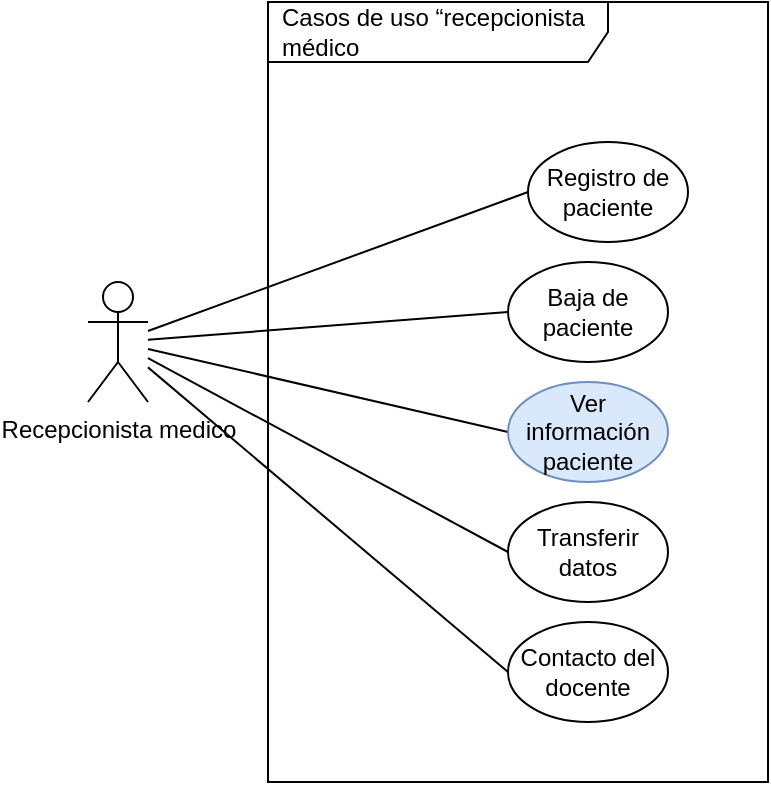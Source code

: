 <mxfile version="20.0.4" type="device" pages="6"><diagram id="LM_47_VSSZPFRyTWQg4p" name="use case"><mxGraphModel dx="898" dy="474" grid="1" gridSize="10" guides="1" tooltips="1" connect="1" arrows="1" fold="1" page="1" pageScale="1" pageWidth="827" pageHeight="1169" math="0" shadow="0"><root><mxCell id="0"/><mxCell id="1" parent="0"/><mxCell id="3_a0wXXt31i2NDI_xfSq-1" value="&lt;span style=&quot;text-align: center;&quot;&gt;Casos&amp;nbsp;&lt;/span&gt;&lt;span style=&quot;text-align: center;&quot;&gt;de uso&amp;nbsp;&lt;/span&gt;&lt;span style=&quot;text-align: center;&quot;&gt;“recepcionista&lt;/span&gt;&lt;br style=&quot;text-align: center;&quot;&gt;&lt;span style=&quot;text-align: center;&quot;&gt;médico&lt;/span&gt;" style="shape=umlFrame;whiteSpace=wrap;html=1;width=170;height=30;boundedLbl=1;verticalAlign=middle;align=left;spacingLeft=5;" vertex="1" parent="1"><mxGeometry x="340" y="195" width="250" height="390" as="geometry"/></mxCell><mxCell id="3_a0wXXt31i2NDI_xfSq-2" style="rounded=0;orthogonalLoop=1;jettySize=auto;html=1;entryX=0;entryY=0.5;entryDx=0;entryDy=0;endArrow=none;endFill=0;" edge="1" parent="1" source="3_a0wXXt31i2NDI_xfSq-7" target="3_a0wXXt31i2NDI_xfSq-8"><mxGeometry relative="1" as="geometry"/></mxCell><mxCell id="3_a0wXXt31i2NDI_xfSq-3" style="edgeStyle=none;rounded=0;orthogonalLoop=1;jettySize=auto;html=1;entryX=0;entryY=0.5;entryDx=0;entryDy=0;endArrow=none;endFill=0;" edge="1" parent="1" source="3_a0wXXt31i2NDI_xfSq-7" target="3_a0wXXt31i2NDI_xfSq-9"><mxGeometry relative="1" as="geometry"/></mxCell><mxCell id="3_a0wXXt31i2NDI_xfSq-4" style="edgeStyle=none;rounded=0;orthogonalLoop=1;jettySize=auto;html=1;entryX=0;entryY=0.5;entryDx=0;entryDy=0;endArrow=none;endFill=0;" edge="1" parent="1" source="3_a0wXXt31i2NDI_xfSq-7" target="3_a0wXXt31i2NDI_xfSq-10"><mxGeometry relative="1" as="geometry"/></mxCell><mxCell id="3_a0wXXt31i2NDI_xfSq-5" style="edgeStyle=none;rounded=0;orthogonalLoop=1;jettySize=auto;html=1;entryX=0;entryY=0.5;entryDx=0;entryDy=0;endArrow=none;endFill=0;" edge="1" parent="1" source="3_a0wXXt31i2NDI_xfSq-7" target="3_a0wXXt31i2NDI_xfSq-11"><mxGeometry relative="1" as="geometry"/></mxCell><mxCell id="3_a0wXXt31i2NDI_xfSq-6" style="edgeStyle=none;rounded=0;orthogonalLoop=1;jettySize=auto;html=1;entryX=0;entryY=0.5;entryDx=0;entryDy=0;endArrow=none;endFill=0;" edge="1" parent="1" source="3_a0wXXt31i2NDI_xfSq-7" target="3_a0wXXt31i2NDI_xfSq-12"><mxGeometry relative="1" as="geometry"/></mxCell><mxCell id="3_a0wXXt31i2NDI_xfSq-7" value="Recepcionista medico" style="shape=umlActor;verticalLabelPosition=bottom;verticalAlign=top;html=1;" vertex="1" parent="1"><mxGeometry x="250" y="335" width="30" height="60" as="geometry"/></mxCell><mxCell id="3_a0wXXt31i2NDI_xfSq-8" value="Registro de paciente" style="ellipse;whiteSpace=wrap;html=1;" vertex="1" parent="1"><mxGeometry x="470" y="265" width="80" height="50" as="geometry"/></mxCell><mxCell id="3_a0wXXt31i2NDI_xfSq-9" value="Baja de paciente" style="ellipse;whiteSpace=wrap;html=1;" vertex="1" parent="1"><mxGeometry x="460" y="325" width="80" height="50" as="geometry"/></mxCell><mxCell id="3_a0wXXt31i2NDI_xfSq-10" value="Ver información paciente" style="ellipse;whiteSpace=wrap;html=1;fillColor=#dae8fc;strokeColor=#6c8ebf;" vertex="1" parent="1"><mxGeometry x="460" y="385" width="80" height="50" as="geometry"/></mxCell><mxCell id="3_a0wXXt31i2NDI_xfSq-11" value="Transferir datos" style="ellipse;whiteSpace=wrap;html=1;" vertex="1" parent="1"><mxGeometry x="460" y="445" width="80" height="50" as="geometry"/></mxCell><mxCell id="3_a0wXXt31i2NDI_xfSq-12" value="Contacto del docente" style="ellipse;whiteSpace=wrap;html=1;" vertex="1" parent="1"><mxGeometry x="460" y="505" width="80" height="50" as="geometry"/></mxCell></root></mxGraphModel></diagram><diagram id="kak7GmwThfniCg6aT8Cq" name="secuencia sin diseño"><mxGraphModel dx="898" dy="474" grid="1" gridSize="10" guides="1" tooltips="1" connect="1" arrows="1" fold="1" page="1" pageScale="1" pageWidth="827" pageHeight="1169" math="0" shadow="0"><root><mxCell id="0"/><mxCell id="1" parent="0"/><mxCell id="GVJ_brHhClZYxuN0FLKs-1" value="1. El &lt;font color=&quot;#ff3333&quot;&gt;recepcionista médico &lt;/font&gt;activa el método ViewInfo (ver información) en una instancia P de la clase de objeto &lt;font color=&quot;#3333ff&quot;&gt;PatientInfo&lt;/font&gt;, y suministra el identificador del paciente, PID. P es un objeto de interfaz de usuario, que se despliega como un formato que muestra la información del paciente.&lt;br&gt;&lt;br&gt;2. La instancia P llama a la &lt;font color=&quot;#8d85ff&quot;&gt;base de datos&lt;/font&gt; para regresar la información requerida, y suministra el identificador del recepcionista para permitir la verificación de seguridad (en esta etapa no se preocupe de dónde proviene este UID).&lt;br&gt;&lt;br&gt;3. La base de datos comprueba, mediante un &lt;font color=&quot;#8d85ff&quot;&gt;sistema de autorización&lt;/font&gt;, que el usuario &lt;br&gt;esté autorizado para tal acción.&lt;br&gt;&lt;br&gt;4. Si está autorizado, se regresa la información del paciente y se llena un formato en la pantalla del usuario. Si la autorización falla, entonces se regresa un mensaje de error." style="shape=note2;boundedLbl=1;whiteSpace=wrap;html=1;size=25;verticalAlign=top;align=left;" vertex="1" parent="1"><mxGeometry x="22" y="50" width="230" height="410" as="geometry"/></mxCell><mxCell id="GVJ_brHhClZYxuN0FLKs-2" value="&lt;font color=&quot;#3333ff&quot;&gt;boundary&lt;br&gt;p: PatientInfo&lt;/font&gt;" style="shape=umlLifeline;perimeter=lifelinePerimeter;whiteSpace=wrap;html=1;container=1;collapsible=0;recursiveResize=0;outlineConnect=0;labelBackgroundColor=#FFFFFF;fontColor=#FF3333;" vertex="1" parent="1"><mxGeometry x="422" y="105" width="100" height="405" as="geometry"/></mxCell><mxCell id="GVJ_brHhClZYxuN0FLKs-3" value="" style="html=1;points=[];perimeter=orthogonalPerimeter;labelBackgroundColor=#FFFFFF;fontColor=#8D85FF;" vertex="1" parent="GVJ_brHhClZYxuN0FLKs-2"><mxGeometry x="45" y="85" width="10" height="255" as="geometry"/></mxCell><mxCell id="GVJ_brHhClZYxuN0FLKs-4" value="reportes(info, PID, UID)" style="html=1;verticalAlign=bottom;endArrow=block;rounded=0;fontColor=#0A0A0A;" edge="1" parent="GVJ_brHhClZYxuN0FLKs-2" target="GVJ_brHhClZYxuN0FLKs-9"><mxGeometry width="80" relative="1" as="geometry"><mxPoint x="50" y="115" as="sourcePoint"/><mxPoint x="130" y="115" as="targetPoint"/></mxGeometry></mxCell><mxCell id="GVJ_brHhClZYxuN0FLKs-5" value="Recepcionista médico" style="shape=umlLifeline;participant=umlActor;perimeter=lifelinePerimeter;whiteSpace=wrap;html=1;container=1;collapsible=0;recursiveResize=0;verticalAlign=top;spacingTop=36;outlineConnect=0;labelBackgroundColor=#FFFFFF;fontColor=#FF3333;" vertex="1" parent="1"><mxGeometry x="322" y="110" width="20" height="400" as="geometry"/></mxCell><mxCell id="GVJ_brHhClZYxuN0FLKs-6" value="" style="html=1;points=[];perimeter=orthogonalPerimeter;labelBackgroundColor=#FFFFFF;fontColor=#8D85FF;" vertex="1" parent="GVJ_brHhClZYxuN0FLKs-5"><mxGeometry x="5" y="80" width="10" height="80" as="geometry"/></mxCell><mxCell id="GVJ_brHhClZYxuN0FLKs-7" value="&lt;font color=&quot;#0a0a0a&quot;&gt;ViewInfo (info,PID, UID)&lt;/font&gt;" style="html=1;verticalAlign=bottom;endArrow=block;rounded=0;fontColor=#8D85FF;" edge="1" parent="GVJ_brHhClZYxuN0FLKs-5" target="GVJ_brHhClZYxuN0FLKs-3"><mxGeometry width="80" relative="1" as="geometry"><mxPoint x="10" y="90" as="sourcePoint"/><mxPoint x="90" y="90" as="targetPoint"/></mxGeometry></mxCell><mxCell id="GVJ_brHhClZYxuN0FLKs-8" value="&lt;font color=&quot;#3333ff&quot;&gt;d:&amp;nbsp;&lt;/font&gt; &lt;font color=&quot;#8d85ff&quot;&gt;MHCPMS-DB&lt;/font&gt;" style="shape=umlLifeline;perimeter=lifelinePerimeter;whiteSpace=wrap;html=1;container=1;collapsible=0;recursiveResize=0;outlineConnect=0;labelBackgroundColor=#FFFFFF;fontColor=#FF3333;" vertex="1" parent="1"><mxGeometry x="562" y="105" width="100" height="405" as="geometry"/></mxCell><mxCell id="GVJ_brHhClZYxuN0FLKs-9" value="" style="html=1;points=[];perimeter=orthogonalPerimeter;labelBackgroundColor=#FFFFFF;fontColor=#0A0A0A;" vertex="1" parent="GVJ_brHhClZYxuN0FLKs-8"><mxGeometry x="45" y="105" width="10" height="245" as="geometry"/></mxCell><mxCell id="GVJ_brHhClZYxuN0FLKs-10" value="autizar(info, UID)" style="html=1;verticalAlign=bottom;endArrow=block;rounded=0;fontColor=#0A0A0A;" edge="1" parent="GVJ_brHhClZYxuN0FLKs-8" target="GVJ_brHhClZYxuN0FLKs-11"><mxGeometry width="80" relative="1" as="geometry"><mxPoint x="50" y="135" as="sourcePoint"/><mxPoint x="140" y="135" as="targetPoint"/></mxGeometry></mxCell><mxCell id="GVJ_brHhClZYxuN0FLKs-11" value="&lt;font color=&quot;#3333ff&quot;&gt;as:&amp;nbsp;&lt;/font&gt; &lt;font color=&quot;#8d85ff&quot;&gt;Autorizacion&lt;/font&gt;" style="shape=umlLifeline;perimeter=lifelinePerimeter;whiteSpace=wrap;html=1;container=1;collapsible=0;recursiveResize=0;outlineConnect=0;labelBackgroundColor=#FFFFFF;fontColor=#FF3333;" vertex="1" parent="1"><mxGeometry x="719" y="105" width="100" height="405" as="geometry"/></mxCell><mxCell id="GVJ_brHhClZYxuN0FLKs-12" value="" style="html=1;points=[];perimeter=orthogonalPerimeter;labelBackgroundColor=#FFFFFF;fontColor=#0A0A0A;" vertex="1" parent="GVJ_brHhClZYxuN0FLKs-11"><mxGeometry x="45" y="125" width="10" height="55" as="geometry"/></mxCell><mxCell id="GVJ_brHhClZYxuN0FLKs-13" value="alt" style="shape=umlFrame;tabWidth=110;tabHeight=30;tabPosition=left;html=1;boundedLbl=1;labelInHeader=1;width=140;height=30;labelBackgroundColor=#FFFFFF;fontColor=#0A0A0A;" vertex="1" parent="1"><mxGeometry x="317" y="310" width="465" height="170" as="geometry"/></mxCell><mxCell id="GVJ_brHhClZYxuN0FLKs-14" value="[autorizacion OK]" style="text;labelBackgroundColor=#FFFFFF;fontColor=#0A0A0A;" vertex="1" parent="GVJ_brHhClZYxuN0FLKs-13"><mxGeometry width="100" height="20" relative="1" as="geometry"><mxPoint x="20" y="40" as="offset"/></mxGeometry></mxCell><mxCell id="GVJ_brHhClZYxuN0FLKs-15" value="[autorización falla]" style="line;strokeWidth=1;dashed=1;labelPosition=center;verticalLabelPosition=bottom;align=left;verticalAlign=top;spacingLeft=20;spacingTop=15;labelBackgroundColor=#FFFFFF;fontColor=#0A0A0A;" vertex="1" parent="GVJ_brHhClZYxuN0FLKs-13"><mxGeometry y="70" width="465" height="6.8" as="geometry"/></mxCell><mxCell id="GVJ_brHhClZYxuN0FLKs-16" value="paciente info" style="html=1;verticalAlign=bottom;endArrow=open;dashed=1;endSize=8;rounded=0;fontColor=#0A0A0A;" edge="1" parent="GVJ_brHhClZYxuN0FLKs-13"><mxGeometry relative="1" as="geometry"><mxPoint x="296" y="44.182" as="sourcePoint"/><mxPoint x="155.5" y="44.182" as="targetPoint"/></mxGeometry></mxCell><mxCell id="GVJ_brHhClZYxuN0FLKs-17" value="Error (No hay acceso)" style="html=1;verticalAlign=bottom;endArrow=open;dashed=1;endSize=8;rounded=0;fontColor=#0A0A0A;" edge="1" parent="GVJ_brHhClZYxuN0FLKs-13" target="GVJ_brHhClZYxuN0FLKs-3"><mxGeometry relative="1" as="geometry"><mxPoint x="295" y="100" as="sourcePoint"/><mxPoint x="215" y="100" as="targetPoint"/></mxGeometry></mxCell><mxCell id="GVJ_brHhClZYxuN0FLKs-18" value="autorizacion" style="html=1;verticalAlign=bottom;endArrow=open;dashed=1;endSize=8;rounded=0;fontColor=#0A0A0A;" edge="1" parent="1" target="GVJ_brHhClZYxuN0FLKs-8"><mxGeometry relative="1" as="geometry"><mxPoint x="762" y="260" as="sourcePoint"/><mxPoint x="682" y="260" as="targetPoint"/></mxGeometry></mxCell></root></mxGraphModel></diagram><diagram name="secuencia MVC" id="aNnSHnxoI7WYnvYiy1vf"><mxGraphModel dx="898" dy="474" grid="1" gridSize="10" guides="1" tooltips="1" connect="1" arrows="1" fold="1" page="1" pageScale="1" pageWidth="827" pageHeight="1169" math="0" shadow="0"><root><mxCell id="627ECfUhh7QPEXUqbSOJ-0"/><mxCell id="627ECfUhh7QPEXUqbSOJ-1" parent="627ECfUhh7QPEXUqbSOJ-0"/><mxCell id="627ECfUhh7QPEXUqbSOJ-14" value="alt" style="shape=umlFrame;tabWidth=110;tabHeight=30;tabPosition=left;html=1;boundedLbl=1;labelInHeader=1;width=140;height=30;labelBackgroundColor=#FFFFFF;fontColor=#0A0A0A;" vertex="1" parent="627ECfUhh7QPEXUqbSOJ-1"><mxGeometry x="34" y="225" width="760" height="280" as="geometry"/></mxCell><mxCell id="627ECfUhh7QPEXUqbSOJ-15" value="[autorizacion OK]" style="text;labelBackgroundColor=#FFFFFF;fontColor=#0A0A0A;" vertex="1" parent="627ECfUhh7QPEXUqbSOJ-14"><mxGeometry width="100" height="20" relative="1" as="geometry"><mxPoint x="20" y="40" as="offset"/></mxGeometry></mxCell><mxCell id="627ECfUhh7QPEXUqbSOJ-16" value="[autorización falla]" style="line;strokeWidth=1;dashed=1;labelPosition=center;verticalLabelPosition=bottom;align=left;verticalAlign=top;spacingLeft=20;spacingTop=15;labelBackgroundColor=#FFFFFF;fontColor=#0A0A0A;" vertex="1" parent="627ECfUhh7QPEXUqbSOJ-14"><mxGeometry y="115.294" width="760.0" height="11.2" as="geometry"/></mxCell><mxCell id="9XOXfmItBTAmwc76m-O0-7" value="infor Paciente" style="html=1;verticalAlign=bottom;endArrow=open;dashed=1;endSize=8;rounded=0;" edge="1" parent="627ECfUhh7QPEXUqbSOJ-14" target="627ECfUhh7QPEXUqbSOJ-4"><mxGeometry relative="1" as="geometry"><mxPoint x="316" y="105" as="sourcePoint"/><mxPoint x="236" y="105" as="targetPoint"/></mxGeometry></mxCell><mxCell id="9XOXfmItBTAmwc76m-O0-8" value="Error no hay acceso" style="html=1;verticalAlign=bottom;endArrow=open;dashed=1;endSize=8;rounded=0;" edge="1" parent="627ECfUhh7QPEXUqbSOJ-14" target="627ECfUhh7QPEXUqbSOJ-4"><mxGeometry relative="1" as="geometry"><mxPoint x="306" y="155" as="sourcePoint"/><mxPoint x="226" y="155" as="targetPoint"/></mxGeometry></mxCell><mxCell id="627ECfUhh7QPEXUqbSOJ-3" value="&lt;font color=&quot;#3333ff&quot;&gt;boundary&lt;br&gt;p: PatientInfo&lt;/font&gt;" style="shape=umlLifeline;perimeter=lifelinePerimeter;whiteSpace=wrap;html=1;container=1;collapsible=0;recursiveResize=0;outlineConnect=0;labelBackgroundColor=#FFFFFF;fontColor=#FF3333;" vertex="1" parent="627ECfUhh7QPEXUqbSOJ-1"><mxGeometry x="145" y="40" width="100" height="405" as="geometry"/></mxCell><mxCell id="627ECfUhh7QPEXUqbSOJ-4" value="" style="html=1;points=[];perimeter=orthogonalPerimeter;labelBackgroundColor=#FFFFFF;fontColor=#8D85FF;" vertex="1" parent="627ECfUhh7QPEXUqbSOJ-3"><mxGeometry x="45" y="85" width="10" height="285" as="geometry"/></mxCell><mxCell id="627ECfUhh7QPEXUqbSOJ-5" value="viewInfo(info, PID, UID)" style="html=1;verticalAlign=bottom;endArrow=block;rounded=0;fontColor=#0A0A0A;" edge="1" parent="627ECfUhh7QPEXUqbSOJ-3"><mxGeometry width="80" relative="1" as="geometry"><mxPoint x="50" y="115" as="sourcePoint"/><mxPoint x="205" y="115" as="targetPoint"/></mxGeometry></mxCell><mxCell id="627ECfUhh7QPEXUqbSOJ-6" value="Recepcionista médico" style="shape=umlLifeline;participant=umlActor;perimeter=lifelinePerimeter;whiteSpace=wrap;html=1;container=1;collapsible=0;recursiveResize=0;verticalAlign=top;spacingTop=36;outlineConnect=0;labelBackgroundColor=#FFFFFF;fontColor=#FF3333;" vertex="1" parent="627ECfUhh7QPEXUqbSOJ-1"><mxGeometry x="45" y="45" width="20" height="400" as="geometry"/></mxCell><mxCell id="627ECfUhh7QPEXUqbSOJ-7" value="" style="html=1;points=[];perimeter=orthogonalPerimeter;labelBackgroundColor=#FFFFFF;fontColor=#8D85FF;" vertex="1" parent="627ECfUhh7QPEXUqbSOJ-6"><mxGeometry x="5" y="80" width="10" height="80" as="geometry"/></mxCell><mxCell id="627ECfUhh7QPEXUqbSOJ-8" value="&lt;font color=&quot;#0a0a0a&quot;&gt;viewInfo (info,PID, UID)&lt;/font&gt;" style="html=1;verticalAlign=bottom;endArrow=block;rounded=0;fontColor=#8D85FF;" edge="1" parent="627ECfUhh7QPEXUqbSOJ-6" target="627ECfUhh7QPEXUqbSOJ-4"><mxGeometry width="80" relative="1" as="geometry"><mxPoint x="10" y="90" as="sourcePoint"/><mxPoint x="90" y="90" as="targetPoint"/></mxGeometry></mxCell><mxCell id="627ECfUhh7QPEXUqbSOJ-9" value="&lt;font color=&quot;#3333ff&quot;&gt;entity&lt;br&gt;Paciente&lt;/font&gt;" style="shape=umlLifeline;perimeter=lifelinePerimeter;whiteSpace=wrap;html=1;container=1;collapsible=0;recursiveResize=0;outlineConnect=0;labelBackgroundColor=#FFFFFF;fontColor=#FF3333;" vertex="1" parent="627ECfUhh7QPEXUqbSOJ-1"><mxGeometry x="450" y="40" width="100" height="405" as="geometry"/></mxCell><mxCell id="627ECfUhh7QPEXUqbSOJ-10" value="" style="html=1;points=[];perimeter=orthogonalPerimeter;labelBackgroundColor=#FFFFFF;fontColor=#0A0A0A;" vertex="1" parent="627ECfUhh7QPEXUqbSOJ-9"><mxGeometry x="45" y="105" width="10" height="245" as="geometry"/></mxCell><mxCell id="627ECfUhh7QPEXUqbSOJ-12" value="&lt;font color=&quot;#3333ff&quot;&gt;entity&lt;br&gt;as:&amp;nbsp;&lt;/font&gt; &lt;font color=&quot;#8d85ff&quot;&gt;Autorizacion&lt;/font&gt;" style="shape=umlLifeline;perimeter=lifelinePerimeter;whiteSpace=wrap;html=1;container=1;collapsible=0;recursiveResize=0;outlineConnect=0;labelBackgroundColor=#FFFFFF;fontColor=#FF3333;" vertex="1" parent="627ECfUhh7QPEXUqbSOJ-1"><mxGeometry x="710" y="40" width="100" height="405" as="geometry"/></mxCell><mxCell id="627ECfUhh7QPEXUqbSOJ-13" value="" style="html=1;points=[];perimeter=orthogonalPerimeter;labelBackgroundColor=#FFFFFF;fontColor=#0A0A0A;" vertex="1" parent="627ECfUhh7QPEXUqbSOJ-12"><mxGeometry x="45" y="125" width="10" height="55" as="geometry"/></mxCell><mxCell id="1k2azodub9HlRQSpMo_g-1" value="Paciente&lt;br&gt;Controlador" style="shape=umlLifeline;perimeter=lifelinePerimeter;whiteSpace=wrap;html=1;container=1;collapsible=0;recursiveResize=0;outlineConnect=0;" vertex="1" parent="627ECfUhh7QPEXUqbSOJ-1"><mxGeometry x="300" y="40" width="100" height="410" as="geometry"/></mxCell><mxCell id="1k2azodub9HlRQSpMo_g-2" value="" style="html=1;points=[];perimeter=orthogonalPerimeter;" vertex="1" parent="1k2azodub9HlRQSpMo_g-1"><mxGeometry x="45" y="105" width="10" height="275" as="geometry"/></mxCell><mxCell id="9XOXfmItBTAmwc76m-O0-2" value="viewInfo(info, PID)" style="html=1;verticalAlign=bottom;endArrow=block;rounded=0;" edge="1" parent="1k2azodub9HlRQSpMo_g-1" target="627ECfUhh7QPEXUqbSOJ-10"><mxGeometry width="80" relative="1" as="geometry"><mxPoint x="50" y="250" as="sourcePoint"/><mxPoint x="130" y="250" as="targetPoint"/></mxGeometry></mxCell><mxCell id="627ECfUhh7QPEXUqbSOJ-11" value="autorizar(info, UID)" style="html=1;verticalAlign=bottom;endArrow=block;rounded=0;fontColor=#0A0A0A;entryX=0.155;entryY=0.119;entryDx=0;entryDy=0;entryPerimeter=0;" edge="1" parent="627ECfUhh7QPEXUqbSOJ-1" target="627ECfUhh7QPEXUqbSOJ-13" source="1k2azodub9HlRQSpMo_g-1"><mxGeometry width="80" relative="1" as="geometry"><mxPoint x="500" y="175" as="sourcePoint"/><mxPoint x="590" y="175" as="targetPoint"/></mxGeometry></mxCell><mxCell id="9XOXfmItBTAmwc76m-O0-1" value="autorizacion" style="html=1;verticalAlign=bottom;endArrow=open;dashed=1;endSize=8;rounded=0;" edge="1" parent="627ECfUhh7QPEXUqbSOJ-1" target="1k2azodub9HlRQSpMo_g-1"><mxGeometry relative="1" as="geometry"><mxPoint x="760" y="190" as="sourcePoint"/><mxPoint x="680" y="190" as="targetPoint"/></mxGeometry></mxCell><mxCell id="9XOXfmItBTAmwc76m-O0-4" value="info Paciente" style="html=1;verticalAlign=bottom;endArrow=open;dashed=1;endSize=8;rounded=0;exitX=-0.1;exitY=0.693;exitDx=0;exitDy=0;exitPerimeter=0;" edge="1" parent="627ECfUhh7QPEXUqbSOJ-1" source="627ECfUhh7QPEXUqbSOJ-10" target="1k2azodub9HlRQSpMo_g-2"><mxGeometry relative="1" as="geometry"><mxPoint x="500" y="322" as="sourcePoint"/><mxPoint x="420" y="322" as="targetPoint"/></mxGeometry></mxCell></root></mxGraphModel></diagram><diagram name="cominicacion" id="KR7T2ot81Y-yWid57wbj"><mxGraphModel dx="898" dy="474" grid="1" gridSize="10" guides="1" tooltips="1" connect="1" arrows="1" fold="1" page="1" pageScale="1" pageWidth="827" pageHeight="1169" math="0" shadow="0"><root><mxCell id="Q7Bvs3QsYsbIS9ylpyQo-0"/><mxCell id="Q7Bvs3QsYsbIS9ylpyQo-1" parent="Q7Bvs3QsYsbIS9ylpyQo-0"/><mxCell id="oiHQBOXdY7l5SqC6u5xY-6" style="edgeStyle=none;rounded=0;orthogonalLoop=1;jettySize=auto;html=1;entryX=0.5;entryY=1;entryDx=0;entryDy=0;endArrow=none;endFill=0;" edge="1" parent="Q7Bvs3QsYsbIS9ylpyQo-1" source="oiHQBOXdY7l5SqC6u5xY-0" target="oiHQBOXdY7l5SqC6u5xY-1"><mxGeometry relative="1" as="geometry"/></mxCell><mxCell id="oiHQBOXdY7l5SqC6u5xY-0" value="p: PatienInfo" style="html=1;" vertex="1" parent="Q7Bvs3QsYsbIS9ylpyQo-1"><mxGeometry x="240" y="240" width="110" height="50" as="geometry"/></mxCell><mxCell id="oiHQBOXdY7l5SqC6u5xY-2" value="Paciente" style="html=1;" vertex="1" parent="Q7Bvs3QsYsbIS9ylpyQo-1"><mxGeometry x="620" y="70" width="110" height="50" as="geometry"/></mxCell><mxCell id="oiHQBOXdY7l5SqC6u5xY-3" value="Autorizacion" style="html=1;" vertex="1" parent="Q7Bvs3QsYsbIS9ylpyQo-1"><mxGeometry x="610" y="180" width="110" height="50" as="geometry"/></mxCell><mxCell id="oiHQBOXdY7l5SqC6u5xY-7" style="edgeStyle=none;rounded=0;orthogonalLoop=1;jettySize=auto;html=1;entryX=0;entryY=0.75;entryDx=0;entryDy=0;endArrow=none;endFill=0;" edge="1" parent="Q7Bvs3QsYsbIS9ylpyQo-1" source="oiHQBOXdY7l5SqC6u5xY-1" target="oiHQBOXdY7l5SqC6u5xY-2"><mxGeometry relative="1" as="geometry"/></mxCell><mxCell id="oiHQBOXdY7l5SqC6u5xY-8" style="edgeStyle=none;rounded=0;orthogonalLoop=1;jettySize=auto;html=1;entryX=0;entryY=0.25;entryDx=0;entryDy=0;endArrow=none;endFill=0;" edge="1" parent="Q7Bvs3QsYsbIS9ylpyQo-1" source="oiHQBOXdY7l5SqC6u5xY-1" target="oiHQBOXdY7l5SqC6u5xY-3"><mxGeometry relative="1" as="geometry"/></mxCell><mxCell id="oiHQBOXdY7l5SqC6u5xY-1" value="PacienteControlador" style="html=1;" vertex="1" parent="Q7Bvs3QsYsbIS9ylpyQo-1"><mxGeometry x="235" y="80" width="120" height="50" as="geometry"/></mxCell><mxCell id="oiHQBOXdY7l5SqC6u5xY-5" style="rounded=0;orthogonalLoop=1;jettySize=auto;html=1;entryX=0;entryY=0.5;entryDx=0;entryDy=0;endArrow=none;endFill=0;" edge="1" parent="Q7Bvs3QsYsbIS9ylpyQo-1" source="oiHQBOXdY7l5SqC6u5xY-4" target="oiHQBOXdY7l5SqC6u5xY-0"><mxGeometry relative="1" as="geometry"/></mxCell><mxCell id="oiHQBOXdY7l5SqC6u5xY-4" value="Recepcionista médico" style="shape=umlActor;verticalLabelPosition=bottom;verticalAlign=top;html=1;" vertex="1" parent="Q7Bvs3QsYsbIS9ylpyQo-1"><mxGeometry x="70" y="235" width="30" height="60" as="geometry"/></mxCell><mxCell id="oiHQBOXdY7l5SqC6u5xY-10" value="1. viewInfo(info, PID, UID)" style="html=1;verticalAlign=bottom;endArrow=block;rounded=0;" edge="1" parent="Q7Bvs3QsYsbIS9ylpyQo-1"><mxGeometry width="80" relative="1" as="geometry"><mxPoint x="150" y="250" as="sourcePoint"/><mxPoint x="200" y="250" as="targetPoint"/></mxGeometry></mxCell><mxCell id="oiHQBOXdY7l5SqC6u5xY-14" value="2. viewInfo(infor, PID, UID)" style="html=1;verticalAlign=bottom;endArrow=block;rounded=0;" edge="1" parent="Q7Bvs3QsYsbIS9ylpyQo-1"><mxGeometry width="80" relative="1" as="geometry"><mxPoint x="280" y="210" as="sourcePoint"/><mxPoint x="280" y="150" as="targetPoint"/></mxGeometry></mxCell><mxCell id="oiHQBOXdY7l5SqC6u5xY-15" value="4. viewInfo(info, PID)" style="html=1;verticalAlign=bottom;endArrow=block;rounded=0;" edge="1" parent="Q7Bvs3QsYsbIS9ylpyQo-1"><mxGeometry width="80" relative="1" as="geometry"><mxPoint x="450" y="90" as="sourcePoint"/><mxPoint x="530" y="90" as="targetPoint"/></mxGeometry></mxCell><mxCell id="oiHQBOXdY7l5SqC6u5xY-16" value="3 autorizar(info, UID)" style="html=1;verticalAlign=bottom;endArrow=block;rounded=0;" edge="1" parent="Q7Bvs3QsYsbIS9ylpyQo-1"><mxGeometry width="80" relative="1" as="geometry"><mxPoint x="450" y="140" as="sourcePoint"/><mxPoint x="530" y="160" as="targetPoint"/></mxGeometry></mxCell></root></mxGraphModel></diagram><diagram name="diagrama clases" id="DIOQBlM4rBMESh-afCFT"><mxGraphModel dx="898" dy="474" grid="1" gridSize="10" guides="1" tooltips="1" connect="1" arrows="1" fold="1" page="1" pageScale="1" pageWidth="827" pageHeight="1169" math="0" shadow="0"><root><mxCell id="uQjOkAbbGk4gJNxgf6hX-0"/><mxCell id="uQjOkAbbGk4gJNxgf6hX-1" parent="uQjOkAbbGk4gJNxgf6hX-0"/><mxCell id="4kbaU9IGZagPQGDSFfSK-0" value="PatienInfo" style="swimlane;fontStyle=1;align=center;verticalAlign=top;childLayout=stackLayout;horizontal=1;startSize=26;horizontalStack=0;resizeParent=1;resizeParentMax=0;resizeLast=0;collapsible=1;marginBottom=0;" vertex="1" parent="uQjOkAbbGk4gJNxgf6hX-1"><mxGeometry x="60" y="83" width="160" height="34" as="geometry"/></mxCell><mxCell id="4kbaU9IGZagPQGDSFfSK-2" value="" style="line;strokeWidth=1;fillColor=none;align=left;verticalAlign=middle;spacingTop=-1;spacingLeft=3;spacingRight=3;rotatable=0;labelPosition=right;points=[];portConstraint=eastwest;" vertex="1" parent="4kbaU9IGZagPQGDSFfSK-0"><mxGeometry y="26" width="160" height="8" as="geometry"/></mxCell><mxCell id="4kbaU9IGZagPQGDSFfSK-8" value="PacienteControlador" style="swimlane;fontStyle=1;align=center;verticalAlign=top;childLayout=stackLayout;horizontal=1;startSize=26;horizontalStack=0;resizeParent=1;resizeParentMax=0;resizeLast=0;collapsible=1;marginBottom=0;" vertex="1" parent="uQjOkAbbGk4gJNxgf6hX-1"><mxGeometry x="400" y="70" width="160" height="60" as="geometry"/></mxCell><mxCell id="4kbaU9IGZagPQGDSFfSK-10" value="" style="line;strokeWidth=1;fillColor=none;align=left;verticalAlign=middle;spacingTop=-1;spacingLeft=3;spacingRight=3;rotatable=0;labelPosition=right;points=[];portConstraint=eastwest;" vertex="1" parent="4kbaU9IGZagPQGDSFfSK-8"><mxGeometry y="26" width="160" height="8" as="geometry"/></mxCell><mxCell id="4kbaU9IGZagPQGDSFfSK-11" value="+ viewInfo(info, PDI, UID)" style="text;strokeColor=none;fillColor=none;align=left;verticalAlign=top;spacingLeft=4;spacingRight=4;overflow=hidden;rotatable=0;points=[[0,0.5],[1,0.5]];portConstraint=eastwest;" vertex="1" parent="4kbaU9IGZagPQGDSFfSK-8"><mxGeometry y="34" width="160" height="26" as="geometry"/></mxCell><mxCell id="4kbaU9IGZagPQGDSFfSK-25" style="edgeStyle=orthogonalEdgeStyle;rounded=0;orthogonalLoop=1;jettySize=auto;html=1;entryX=0;entryY=0.5;entryDx=0;entryDy=0;endArrow=open;endFill=0;dashed=1;exitX=1;exitY=0.5;exitDx=0;exitDy=0;" edge="1" parent="uQjOkAbbGk4gJNxgf6hX-1" source="4kbaU9IGZagPQGDSFfSK-19" target="4kbaU9IGZagPQGDSFfSK-20"><mxGeometry relative="1" as="geometry"/></mxCell><mxCell id="4kbaU9IGZagPQGDSFfSK-26" value="depends" style="edgeLabel;html=1;align=center;verticalAlign=middle;resizable=0;points=[];" vertex="1" connectable="0" parent="4kbaU9IGZagPQGDSFfSK-25"><mxGeometry x="-0.121" y="-1" relative="1" as="geometry"><mxPoint as="offset"/></mxGeometry></mxCell><mxCell id="4kbaU9IGZagPQGDSFfSK-16" value="Paciente" style="swimlane;fontStyle=1;align=center;verticalAlign=top;childLayout=stackLayout;horizontal=1;startSize=26;horizontalStack=0;resizeParent=1;resizeParentMax=0;resizeLast=0;collapsible=1;marginBottom=0;" vertex="1" parent="uQjOkAbbGk4gJNxgf6hX-1"><mxGeometry x="120" y="180" width="160" height="60" as="geometry"/></mxCell><mxCell id="4kbaU9IGZagPQGDSFfSK-18" value="" style="line;strokeWidth=1;fillColor=none;align=left;verticalAlign=middle;spacingTop=-1;spacingLeft=3;spacingRight=3;rotatable=0;labelPosition=right;points=[];portConstraint=eastwest;" vertex="1" parent="4kbaU9IGZagPQGDSFfSK-16"><mxGeometry y="26" width="160" height="8" as="geometry"/></mxCell><mxCell id="4kbaU9IGZagPQGDSFfSK-19" value="+ viewInfor(info, PID)" style="text;strokeColor=none;fillColor=none;align=left;verticalAlign=top;spacingLeft=4;spacingRight=4;overflow=hidden;rotatable=0;points=[[0,0.5],[1,0.5]];portConstraint=eastwest;" vertex="1" parent="4kbaU9IGZagPQGDSFfSK-16"><mxGeometry y="34" width="160" height="26" as="geometry"/></mxCell><mxCell id="4kbaU9IGZagPQGDSFfSK-20" value="Autorizacion" style="swimlane;fontStyle=1;align=center;verticalAlign=top;childLayout=stackLayout;horizontal=1;startSize=26;horizontalStack=0;resizeParent=1;resizeParentMax=0;resizeLast=0;collapsible=1;marginBottom=0;" vertex="1" parent="uQjOkAbbGk4gJNxgf6hX-1"><mxGeometry x="470" y="170" width="160" height="60" as="geometry"/></mxCell><mxCell id="4kbaU9IGZagPQGDSFfSK-22" value="" style="line;strokeWidth=1;fillColor=none;align=left;verticalAlign=middle;spacingTop=-1;spacingLeft=3;spacingRight=3;rotatable=0;labelPosition=right;points=[];portConstraint=eastwest;" vertex="1" parent="4kbaU9IGZagPQGDSFfSK-20"><mxGeometry y="26" width="160" height="8" as="geometry"/></mxCell><mxCell id="4kbaU9IGZagPQGDSFfSK-23" value="+ autorizar(infor, UID)" style="text;strokeColor=none;fillColor=none;align=left;verticalAlign=top;spacingLeft=4;spacingRight=4;overflow=hidden;rotatable=0;points=[[0,0.5],[1,0.5]];portConstraint=eastwest;" vertex="1" parent="4kbaU9IGZagPQGDSFfSK-20"><mxGeometry y="34" width="160" height="26" as="geometry"/></mxCell></root></mxGraphModel></diagram><diagram id="AQscCKIZaYaAm28YRnzw" name="diagrama de actividades"><mxGraphModel dx="898" dy="474" grid="1" gridSize="10" guides="1" tooltips="1" connect="1" arrows="1" fold="1" page="1" pageScale="1" pageWidth="827" pageHeight="1169" math="0" shadow="0"><root><mxCell id="0"/><mxCell id="1" parent="0"/><mxCell id="U-PvZGEdArXhKeXOQD0M-10" style="edgeStyle=none;rounded=0;orthogonalLoop=1;jettySize=auto;html=1;endArrow=open;endFill=0;" edge="1" parent="1" source="U-PvZGEdArXhKeXOQD0M-1" target="U-PvZGEdArXhKeXOQD0M-5"><mxGeometry relative="1" as="geometry"/></mxCell><mxCell id="U-PvZGEdArXhKeXOQD0M-1" value="" style="ellipse;fillColor=#000000;strokeColor=none;" vertex="1" parent="1"><mxGeometry x="376.5" y="100" width="30" height="30" as="geometry"/></mxCell><mxCell id="U-PvZGEdArXhKeXOQD0M-11" style="edgeStyle=none;rounded=0;orthogonalLoop=1;jettySize=auto;html=1;entryX=0.5;entryY=0;entryDx=0;entryDy=0;endArrow=open;endFill=0;" edge="1" parent="1" source="U-PvZGEdArXhKeXOQD0M-5" target="U-PvZGEdArXhKeXOQD0M-6"><mxGeometry relative="1" as="geometry"/></mxCell><mxCell id="U-PvZGEdArXhKeXOQD0M-5" value="solicitar información" style="html=1;align=center;verticalAlign=top;rounded=1;absoluteArcSize=1;arcSize=10;dashed=0;" vertex="1" parent="1"><mxGeometry x="321.5" y="160" width="140" height="40" as="geometry"/></mxCell><mxCell id="U-PvZGEdArXhKeXOQD0M-12" style="edgeStyle=none;rounded=0;orthogonalLoop=1;jettySize=auto;html=1;entryX=0.5;entryY=0;entryDx=0;entryDy=0;endArrow=open;endFill=0;" edge="1" parent="1" source="U-PvZGEdArXhKeXOQD0M-6" target="U-PvZGEdArXhKeXOQD0M-7"><mxGeometry relative="1" as="geometry"/></mxCell><mxCell id="U-PvZGEdArXhKeXOQD0M-6" value="buscar informacion paciente" style="html=1;align=center;verticalAlign=top;rounded=1;absoluteArcSize=1;arcSize=10;dashed=0;" vertex="1" parent="1"><mxGeometry x="314" y="230" width="155" height="40" as="geometry"/></mxCell><mxCell id="U-PvZGEdArXhKeXOQD0M-13" style="edgeStyle=none;rounded=0;orthogonalLoop=1;jettySize=auto;html=1;entryX=0.5;entryY=0;entryDx=0;entryDy=0;endArrow=open;endFill=0;" edge="1" parent="1" source="U-PvZGEdArXhKeXOQD0M-7" target="U-PvZGEdArXhKeXOQD0M-8"><mxGeometry relative="1" as="geometry"/></mxCell><mxCell id="U-PvZGEdArXhKeXOQD0M-7" value="verificar autoriacion" style="html=1;align=center;verticalAlign=top;rounded=1;absoluteArcSize=1;arcSize=10;dashed=0;" vertex="1" parent="1"><mxGeometry x="321.5" y="300" width="140" height="40" as="geometry"/></mxCell><mxCell id="U-PvZGEdArXhKeXOQD0M-16" style="edgeStyle=orthogonalEdgeStyle;rounded=0;orthogonalLoop=1;jettySize=auto;html=1;entryX=0.5;entryY=0;entryDx=0;entryDy=0;endArrow=open;endFill=0;" edge="1" parent="1" source="U-PvZGEdArXhKeXOQD0M-8" target="U-PvZGEdArXhKeXOQD0M-14"><mxGeometry relative="1" as="geometry"/></mxCell><mxCell id="U-PvZGEdArXhKeXOQD0M-18" value="[no]" style="edgeLabel;html=1;align=center;verticalAlign=middle;resizable=0;points=[];" vertex="1" connectable="0" parent="U-PvZGEdArXhKeXOQD0M-16"><mxGeometry x="-0.209" y="1" relative="1" as="geometry"><mxPoint as="offset"/></mxGeometry></mxCell><mxCell id="U-PvZGEdArXhKeXOQD0M-17" style="edgeStyle=orthogonalEdgeStyle;rounded=0;orthogonalLoop=1;jettySize=auto;html=1;entryX=0.5;entryY=0;entryDx=0;entryDy=0;endArrow=open;endFill=0;" edge="1" parent="1" source="U-PvZGEdArXhKeXOQD0M-8" target="U-PvZGEdArXhKeXOQD0M-15"><mxGeometry relative="1" as="geometry"/></mxCell><mxCell id="U-PvZGEdArXhKeXOQD0M-19" value="[si]" style="edgeLabel;html=1;align=center;verticalAlign=middle;resizable=0;points=[];" vertex="1" connectable="0" parent="U-PvZGEdArXhKeXOQD0M-17"><mxGeometry x="-0.204" relative="1" as="geometry"><mxPoint as="offset"/></mxGeometry></mxCell><mxCell id="U-PvZGEdArXhKeXOQD0M-8" value="" style="rhombus;" vertex="1" parent="1"><mxGeometry x="376.5" y="380" width="30" height="30" as="geometry"/></mxCell><mxCell id="U-PvZGEdArXhKeXOQD0M-22" style="edgeStyle=none;rounded=0;orthogonalLoop=1;jettySize=auto;html=1;endArrow=open;endFill=0;" edge="1" parent="1" source="U-PvZGEdArXhKeXOQD0M-14" target="U-PvZGEdArXhKeXOQD0M-21"><mxGeometry relative="1" as="geometry"/></mxCell><mxCell id="U-PvZGEdArXhKeXOQD0M-14" value="mensaje error &lt;br&gt;&quot;no tiene permiso&quot;" style="html=1;align=center;verticalAlign=top;rounded=1;absoluteArcSize=1;arcSize=10;dashed=0;" vertex="1" parent="1"><mxGeometry x="510" y="460" width="140" height="40" as="geometry"/></mxCell><mxCell id="U-PvZGEdArXhKeXOQD0M-23" style="edgeStyle=none;rounded=0;orthogonalLoop=1;jettySize=auto;html=1;endArrow=open;endFill=0;" edge="1" parent="1" source="U-PvZGEdArXhKeXOQD0M-15" target="U-PvZGEdArXhKeXOQD0M-20"><mxGeometry relative="1" as="geometry"/></mxCell><mxCell id="U-PvZGEdArXhKeXOQD0M-15" value="obtener paciente" style="html=1;align=center;verticalAlign=top;rounded=1;absoluteArcSize=1;arcSize=10;dashed=0;" vertex="1" parent="1"><mxGeometry x="170" y="450" width="140" height="40" as="geometry"/></mxCell><mxCell id="U-PvZGEdArXhKeXOQD0M-26" style="edgeStyle=none;rounded=0;orthogonalLoop=1;jettySize=auto;html=1;entryX=0.5;entryY=0;entryDx=0;entryDy=0;endArrow=open;endFill=0;" edge="1" parent="1" source="U-PvZGEdArXhKeXOQD0M-20" target="U-PvZGEdArXhKeXOQD0M-24"><mxGeometry relative="1" as="geometry"/></mxCell><mxCell id="U-PvZGEdArXhKeXOQD0M-20" value="mostra informacion &lt;br&gt;al recepcionista" style="html=1;align=center;verticalAlign=top;rounded=1;absoluteArcSize=1;arcSize=10;dashed=0;" vertex="1" parent="1"><mxGeometry x="170" y="530" width="140" height="40" as="geometry"/></mxCell><mxCell id="U-PvZGEdArXhKeXOQD0M-21" value="" style="ellipse;html=1;shape=endState;fillColor=#000000;strokeColor=#000000;" vertex="1" parent="1"><mxGeometry x="565" y="540" width="30" height="30" as="geometry"/></mxCell><mxCell id="U-PvZGEdArXhKeXOQD0M-24" value="" style="ellipse;html=1;shape=endState;fillColor=#000000;strokeColor=#000000;" vertex="1" parent="1"><mxGeometry x="225" y="600" width="30" height="30" as="geometry"/></mxCell><mxCell id="U-PvZGEdArXhKeXOQD0M-28" style="edgeStyle=none;rounded=0;orthogonalLoop=1;jettySize=auto;html=1;exitX=0;exitY=1;exitDx=0;exitDy=0;endArrow=open;endFill=0;" edge="1" parent="1" source="U-PvZGEdArXhKeXOQD0M-8" target="U-PvZGEdArXhKeXOQD0M-8"><mxGeometry relative="1" as="geometry"/></mxCell></root></mxGraphModel></diagram></mxfile>